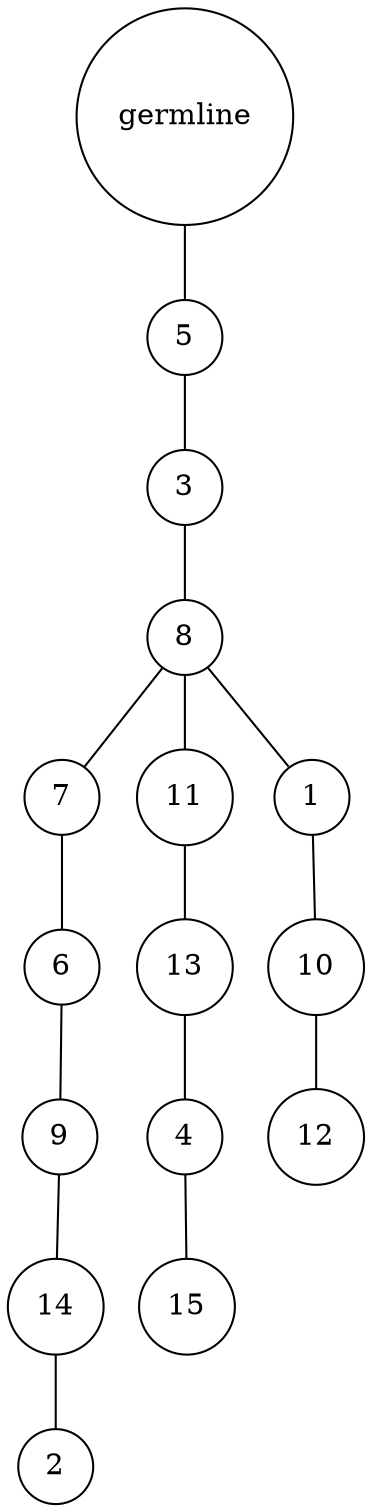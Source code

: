 graph {
	rankdir=UD;
	splines=line;
	node [shape=circle]
	"0x7f29b2a01f10" [label="germline"];
	"0x7f29b2a01f40" [label="5"];
	"0x7f29b2a01f10" -- "0x7f29b2a01f40" ;
	"0x7f29b2a01f70" [label="3"];
	"0x7f29b2a01f40" -- "0x7f29b2a01f70" ;
	"0x7f29b2a01fa0" [label="8"];
	"0x7f29b2a01f70" -- "0x7f29b2a01fa0" ;
	"0x7f29b2a01fd0" [label="7"];
	"0x7f29b2a01fa0" -- "0x7f29b2a01fd0" ;
	"0x7f29dd610040" [label="6"];
	"0x7f29b2a01fd0" -- "0x7f29dd610040" ;
	"0x7f29dd610070" [label="9"];
	"0x7f29dd610040" -- "0x7f29dd610070" ;
	"0x7f29dd6100a0" [label="14"];
	"0x7f29dd610070" -- "0x7f29dd6100a0" ;
	"0x7f29dd6100d0" [label="2"];
	"0x7f29dd6100a0" -- "0x7f29dd6100d0" ;
	"0x7f29dd610100" [label="11"];
	"0x7f29b2a01fa0" -- "0x7f29dd610100" ;
	"0x7f29dd610130" [label="13"];
	"0x7f29dd610100" -- "0x7f29dd610130" ;
	"0x7f29dd610160" [label="4"];
	"0x7f29dd610130" -- "0x7f29dd610160" ;
	"0x7f29dd610190" [label="15"];
	"0x7f29dd610160" -- "0x7f29dd610190" ;
	"0x7f29dd6101c0" [label="1"];
	"0x7f29b2a01fa0" -- "0x7f29dd6101c0" ;
	"0x7f29dd6101f0" [label="10"];
	"0x7f29dd6101c0" -- "0x7f29dd6101f0" ;
	"0x7f29dd610220" [label="12"];
	"0x7f29dd6101f0" -- "0x7f29dd610220" ;
}
